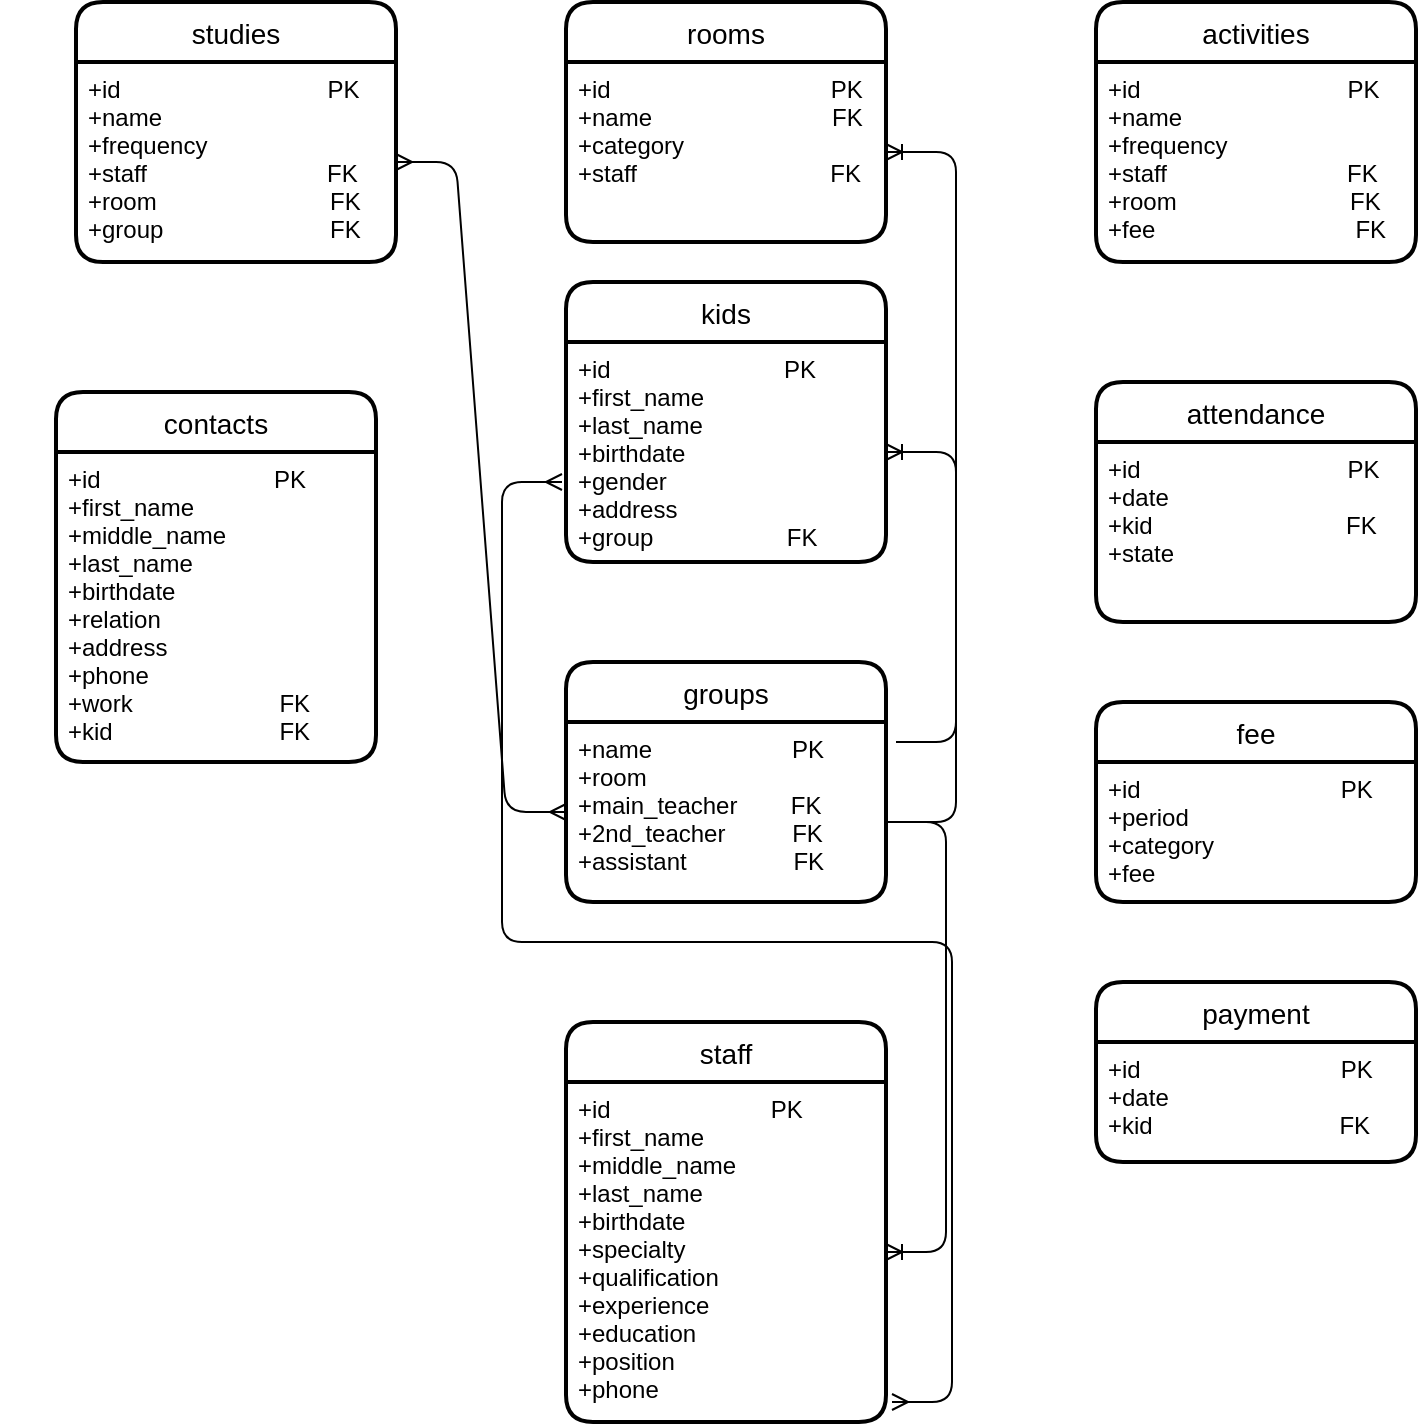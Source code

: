 <mxfile version="13.6.6" type="github">
  <diagram id="R2lEEEUBdFMjLlhIrx00" name="Page-1">
    <mxGraphModel dx="830" dy="2654" grid="1" gridSize="10" guides="1" tooltips="1" connect="1" arrows="1" fold="1" page="1" pageScale="1" pageWidth="850" pageHeight="1100" math="0" shadow="0" extFonts="Permanent Marker^https://fonts.googleapis.com/css?family=Permanent+Marker">
      <root>
        <mxCell id="0" />
        <mxCell id="1" parent="0" />
        <mxCell id="jtmZs7vrfvo6yjPVw2VY-48" value="activities" style="swimlane;childLayout=stackLayout;horizontal=1;startSize=30;horizontalStack=0;rounded=1;fontSize=14;fontStyle=0;strokeWidth=2;resizeParent=0;resizeLast=1;shadow=0;dashed=0;align=center;" vertex="1" parent="1">
          <mxGeometry x="610" y="-1960" width="160" height="130" as="geometry" />
        </mxCell>
        <mxCell id="jtmZs7vrfvo6yjPVw2VY-49" value="+id                               PK&#xa;+name&#xa;+frequency&#xa;+staff                           FK&#xa;+room                          FK&#xa;+fee                              FK" style="align=left;strokeColor=none;fillColor=none;spacingLeft=4;fontSize=12;verticalAlign=top;resizable=0;rotatable=0;part=1;" vertex="1" parent="jtmZs7vrfvo6yjPVw2VY-48">
          <mxGeometry y="30" width="160" height="100" as="geometry" />
        </mxCell>
        <mxCell id="jtmZs7vrfvo6yjPVw2VY-45" value="studies" style="swimlane;childLayout=stackLayout;horizontal=1;startSize=30;horizontalStack=0;rounded=1;fontSize=14;fontStyle=0;strokeWidth=2;resizeParent=0;resizeLast=1;shadow=0;dashed=0;align=center;" vertex="1" parent="1">
          <mxGeometry x="100" y="-1960" width="160" height="130" as="geometry" />
        </mxCell>
        <mxCell id="jtmZs7vrfvo6yjPVw2VY-46" value="+id                               PK&#xa;+name&#xa;+frequency&#xa;+staff                           FK&#xa;+room                          FK&#xa;+group                         FK" style="align=left;strokeColor=none;fillColor=none;spacingLeft=4;fontSize=12;verticalAlign=top;resizable=0;rotatable=0;part=1;" vertex="1" parent="jtmZs7vrfvo6yjPVw2VY-45">
          <mxGeometry y="30" width="160" height="100" as="geometry" />
        </mxCell>
        <mxCell id="jtmZs7vrfvo6yjPVw2VY-50" value="rooms" style="swimlane;childLayout=stackLayout;horizontal=1;startSize=30;horizontalStack=0;rounded=1;fontSize=14;fontStyle=0;strokeWidth=2;resizeParent=0;resizeLast=1;shadow=0;dashed=0;align=center;" vertex="1" parent="1">
          <mxGeometry x="345" y="-1960" width="160" height="120" as="geometry" />
        </mxCell>
        <mxCell id="jtmZs7vrfvo6yjPVw2VY-51" value="+id                                 PK&#xa;+name                           FK&#xa;+category&#xa;+staff                             FK" style="align=left;strokeColor=none;fillColor=none;spacingLeft=4;fontSize=12;verticalAlign=top;resizable=0;rotatable=0;part=1;" vertex="1" parent="jtmZs7vrfvo6yjPVw2VY-50">
          <mxGeometry y="30" width="160" height="90" as="geometry" />
        </mxCell>
        <mxCell id="jtmZs7vrfvo6yjPVw2VY-53" value="attendance" style="swimlane;childLayout=stackLayout;horizontal=1;startSize=30;horizontalStack=0;rounded=1;fontSize=14;fontStyle=0;strokeWidth=2;resizeParent=0;resizeLast=1;shadow=0;dashed=0;align=center;" vertex="1" parent="1">
          <mxGeometry x="610" y="-1770" width="160" height="120" as="geometry" />
        </mxCell>
        <mxCell id="jtmZs7vrfvo6yjPVw2VY-54" value="+id                               PK&#xa;+date&#xa;+kid                             FK&#xa;+state&#xa;" style="align=left;strokeColor=none;fillColor=none;spacingLeft=4;fontSize=12;verticalAlign=top;resizable=0;rotatable=0;part=1;" vertex="1" parent="jtmZs7vrfvo6yjPVw2VY-53">
          <mxGeometry y="30" width="160" height="90" as="geometry" />
        </mxCell>
        <mxCell id="jtmZs7vrfvo6yjPVw2VY-55" value="fee" style="swimlane;childLayout=stackLayout;horizontal=1;startSize=30;horizontalStack=0;rounded=1;fontSize=14;fontStyle=0;strokeWidth=2;resizeParent=0;resizeLast=1;shadow=0;dashed=0;align=center;" vertex="1" parent="1">
          <mxGeometry x="610" y="-1610" width="160" height="100" as="geometry" />
        </mxCell>
        <mxCell id="jtmZs7vrfvo6yjPVw2VY-56" value="+id                              PK&#xa;+period&#xa;+category                  &#xa;+fee" style="align=left;strokeColor=none;fillColor=none;spacingLeft=4;fontSize=12;verticalAlign=top;resizable=0;rotatable=0;part=1;" vertex="1" parent="jtmZs7vrfvo6yjPVw2VY-55">
          <mxGeometry y="30" width="160" height="70" as="geometry" />
        </mxCell>
        <mxCell id="jtmZs7vrfvo6yjPVw2VY-57" value="contacts" style="swimlane;childLayout=stackLayout;horizontal=1;startSize=30;horizontalStack=0;rounded=1;fontSize=14;fontStyle=0;strokeWidth=2;resizeParent=0;resizeLast=1;shadow=0;dashed=0;align=center;" vertex="1" parent="1">
          <mxGeometry x="90" y="-1765" width="160" height="185" as="geometry" />
        </mxCell>
        <mxCell id="jtmZs7vrfvo6yjPVw2VY-58" value="+id                          PK&#xa;+first_name&#xa;+middle_name&#xa;+last_name&#xa;+birthdate&#xa;+relation&#xa;+address&#xa;+phone&#xa;+work                      FK&#xa;+kid                         FK" style="align=left;strokeColor=none;fillColor=none;spacingLeft=4;fontSize=12;verticalAlign=top;resizable=0;rotatable=0;part=1;" vertex="1" parent="jtmZs7vrfvo6yjPVw2VY-57">
          <mxGeometry y="30" width="160" height="155" as="geometry" />
        </mxCell>
        <mxCell id="jtmZs7vrfvo6yjPVw2VY-65" value="" style="edgeStyle=entityRelationEdgeStyle;fontSize=12;html=1;endArrow=ERoneToMany;" edge="1" parent="1" target="jtmZs7vrfvo6yjPVw2VY-51">
          <mxGeometry width="100" height="100" relative="1" as="geometry">
            <mxPoint x="510" y="-1550" as="sourcePoint" />
            <mxPoint x="610" y="-1650" as="targetPoint" />
          </mxGeometry>
        </mxCell>
        <mxCell id="jtmZs7vrfvo6yjPVw2VY-75" value="" style="edgeStyle=entityRelationEdgeStyle;fontSize=12;html=1;endArrow=ERoneToMany;" edge="1" parent="1" target="jtmZs7vrfvo6yjPVw2VY-2">
          <mxGeometry width="100" height="100" relative="1" as="geometry">
            <mxPoint x="510" y="-1590" as="sourcePoint" />
            <mxPoint x="590" y="-1679" as="targetPoint" />
          </mxGeometry>
        </mxCell>
        <mxCell id="jtmZs7vrfvo6yjPVw2VY-76" value="" style="edgeStyle=entityRelationEdgeStyle;fontSize=12;html=1;endArrow=ERmany;startArrow=ERmany;jumpStyle=none;" edge="1" parent="1">
          <mxGeometry width="100" height="100" relative="1" as="geometry">
            <mxPoint x="508" y="-1260" as="sourcePoint" />
            <mxPoint x="343" y="-1720" as="targetPoint" />
          </mxGeometry>
        </mxCell>
        <mxCell id="jtmZs7vrfvo6yjPVw2VY-80" value="payment" style="swimlane;childLayout=stackLayout;horizontal=1;startSize=30;horizontalStack=0;rounded=1;fontSize=14;fontStyle=0;strokeWidth=2;resizeParent=0;resizeLast=1;shadow=0;dashed=0;align=center;" vertex="1" parent="1">
          <mxGeometry x="610" y="-1470" width="160" height="90" as="geometry" />
        </mxCell>
        <mxCell id="jtmZs7vrfvo6yjPVw2VY-81" value="+id                              PK&#xa;+date&#xa;+kid                            FK&#xa;" style="align=left;strokeColor=none;fillColor=none;spacingLeft=4;fontSize=12;verticalAlign=top;resizable=0;rotatable=0;part=1;" vertex="1" parent="jtmZs7vrfvo6yjPVw2VY-80">
          <mxGeometry y="30" width="160" height="60" as="geometry" />
        </mxCell>
        <mxCell id="jtmZs7vrfvo6yjPVw2VY-1" value="kids" style="swimlane;childLayout=stackLayout;horizontal=1;startSize=30;horizontalStack=0;rounded=1;fontSize=14;fontStyle=0;strokeWidth=2;resizeParent=0;resizeLast=1;shadow=0;dashed=0;align=center;" vertex="1" parent="1">
          <mxGeometry x="345" y="-1820" width="160" height="140" as="geometry" />
        </mxCell>
        <mxCell id="jtmZs7vrfvo6yjPVw2VY-2" value="+id                          PK&#xa;+first_name&#xa;+last_name&#xa;+birthdate&#xa;+gender&#xa;+address&#xa;+group                    FK&#xa;" style="align=left;strokeColor=none;fillColor=none;spacingLeft=4;fontSize=12;verticalAlign=top;resizable=0;rotatable=0;part=1;" vertex="1" parent="jtmZs7vrfvo6yjPVw2VY-1">
          <mxGeometry y="30" width="160" height="110" as="geometry" />
        </mxCell>
        <mxCell id="jtmZs7vrfvo6yjPVw2VY-63" value="groups" style="swimlane;childLayout=stackLayout;horizontal=1;startSize=30;horizontalStack=0;rounded=1;fontSize=14;fontStyle=0;strokeWidth=2;resizeParent=0;resizeLast=1;shadow=0;dashed=0;align=center;" vertex="1" parent="1">
          <mxGeometry x="345" y="-1630" width="160" height="120" as="geometry" />
        </mxCell>
        <mxCell id="jtmZs7vrfvo6yjPVw2VY-64" value="+name                     PK&#xa;+room&#xa;+main_teacher        FK&#xa;+2nd_teacher          FK&#xa;+assistant                FK" style="align=left;strokeColor=none;fillColor=none;spacingLeft=4;fontSize=12;verticalAlign=top;resizable=0;rotatable=0;part=1;" vertex="1" parent="jtmZs7vrfvo6yjPVw2VY-63">
          <mxGeometry y="30" width="160" height="90" as="geometry" />
        </mxCell>
        <mxCell id="jtmZs7vrfvo6yjPVw2VY-72" value="" style="edgeStyle=entityRelationEdgeStyle;fontSize=12;html=1;endArrow=ERoneToMany;" edge="1" parent="jtmZs7vrfvo6yjPVw2VY-63" target="jtmZs7vrfvo6yjPVw2VY-31">
          <mxGeometry width="100" height="100" relative="1" as="geometry">
            <mxPoint x="160" y="80" as="sourcePoint" />
            <mxPoint x="260" y="-20" as="targetPoint" />
          </mxGeometry>
        </mxCell>
        <mxCell id="jtmZs7vrfvo6yjPVw2VY-30" value="staff" style="swimlane;childLayout=stackLayout;horizontal=1;startSize=30;horizontalStack=0;rounded=1;fontSize=14;fontStyle=0;strokeWidth=2;resizeParent=0;resizeLast=1;shadow=0;dashed=0;align=center;" vertex="1" parent="1">
          <mxGeometry x="345" y="-1450" width="160" height="200" as="geometry" />
        </mxCell>
        <mxCell id="jtmZs7vrfvo6yjPVw2VY-31" value="+id                        PK&#xa;+first_name&#xa;+middle_name&#xa;+last_name&#xa;+birthdate&#xa;+specialty&#xa;+qualification&#xa;+experience&#xa;+education&#xa;+position&#xa;+phone" style="align=left;strokeColor=none;fillColor=none;spacingLeft=4;fontSize=12;verticalAlign=top;resizable=0;rotatable=0;part=1;" vertex="1" parent="jtmZs7vrfvo6yjPVw2VY-30">
          <mxGeometry y="30" width="160" height="170" as="geometry" />
        </mxCell>
        <mxCell id="jtmZs7vrfvo6yjPVw2VY-84" value="" style="edgeStyle=entityRelationEdgeStyle;fontSize=12;html=1;endArrow=ERmany;startArrow=ERmany;exitX=0;exitY=0.5;exitDx=0;exitDy=0;strokeColor=none;" edge="1" parent="1" source="jtmZs7vrfvo6yjPVw2VY-63">
          <mxGeometry width="100" height="100" relative="1" as="geometry">
            <mxPoint y="-1810" as="sourcePoint" />
            <mxPoint x="100" y="-1910" as="targetPoint" />
          </mxGeometry>
        </mxCell>
        <mxCell id="jtmZs7vrfvo6yjPVw2VY-85" value="" style="edgeStyle=entityRelationEdgeStyle;fontSize=12;html=1;endArrow=ERmany;startArrow=ERmany;" edge="1" parent="1" source="jtmZs7vrfvo6yjPVw2VY-64" target="jtmZs7vrfvo6yjPVw2VY-46">
          <mxGeometry width="100" height="100" relative="1" as="geometry">
            <mxPoint x="360" y="-1730" as="sourcePoint" />
            <mxPoint x="460" y="-1830" as="targetPoint" />
          </mxGeometry>
        </mxCell>
      </root>
    </mxGraphModel>
  </diagram>
</mxfile>
